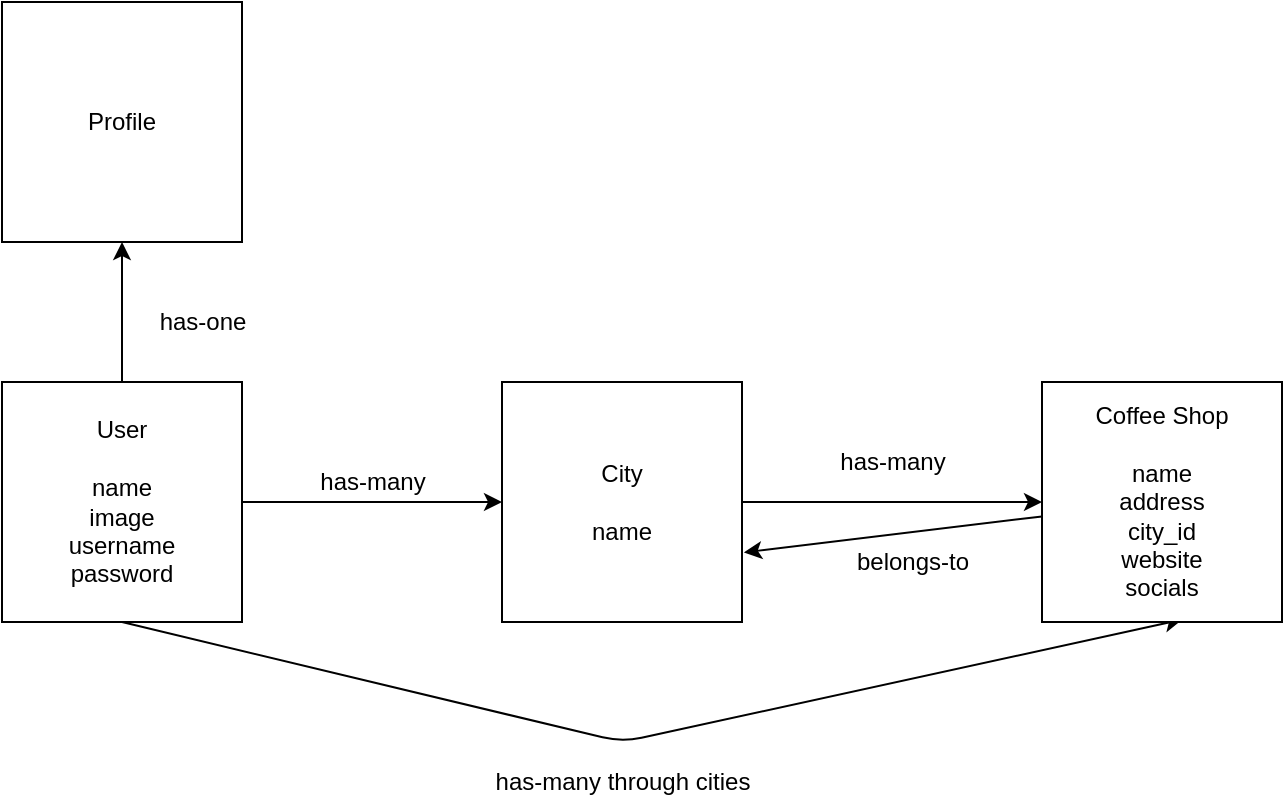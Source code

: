 <mxfile>
    <diagram id="y1o43mWWU5sQvqnKxSam" name="Page-1">
        <mxGraphModel dx="813" dy="1492" grid="1" gridSize="10" guides="1" tooltips="1" connect="1" arrows="1" fold="1" page="1" pageScale="1" pageWidth="850" pageHeight="1100" math="0" shadow="0">
            <root>
                <mxCell id="0"/>
                <mxCell id="1" parent="0"/>
                <mxCell id="7" style="edgeStyle=none;html=1;exitX=1;exitY=0.5;exitDx=0;exitDy=0;entryX=0;entryY=0.5;entryDx=0;entryDy=0;" edge="1" parent="1" source="3" target="4">
                    <mxGeometry relative="1" as="geometry"/>
                </mxCell>
                <mxCell id="11" style="edgeStyle=none;html=1;exitX=0.5;exitY=1;exitDx=0;exitDy=0;entryX=0.585;entryY=0.99;entryDx=0;entryDy=0;entryPerimeter=0;" edge="1" parent="1" source="3" target="5">
                    <mxGeometry relative="1" as="geometry">
                        <Array as="points">
                            <mxPoint x="370" y="330"/>
                        </Array>
                    </mxGeometry>
                </mxCell>
                <mxCell id="16" style="edgeStyle=none;html=1;exitX=0.5;exitY=0;exitDx=0;exitDy=0;entryX=0.5;entryY=1;entryDx=0;entryDy=0;" edge="1" parent="1" source="3" target="6">
                    <mxGeometry relative="1" as="geometry"/>
                </mxCell>
                <mxCell id="3" value="User&lt;br&gt;&lt;br&gt;name&lt;br&gt;image&lt;br&gt;username&lt;br&gt;password" style="whiteSpace=wrap;html=1;aspect=fixed;" vertex="1" parent="1">
                    <mxGeometry x="60" y="150" width="120" height="120" as="geometry"/>
                </mxCell>
                <mxCell id="13" style="edgeStyle=none;html=1;exitX=1;exitY=0.5;exitDx=0;exitDy=0;entryX=0;entryY=0.5;entryDx=0;entryDy=0;" edge="1" parent="1" source="4" target="5">
                    <mxGeometry relative="1" as="geometry"/>
                </mxCell>
                <mxCell id="4" value="City&lt;br&gt;&lt;br&gt;name" style="whiteSpace=wrap;html=1;aspect=fixed;" vertex="1" parent="1">
                    <mxGeometry x="310" y="150" width="120" height="120" as="geometry"/>
                </mxCell>
                <mxCell id="18" style="edgeStyle=none;html=1;entryX=1.008;entryY=0.71;entryDx=0;entryDy=0;entryPerimeter=0;" edge="1" parent="1" source="5" target="4">
                    <mxGeometry relative="1" as="geometry"/>
                </mxCell>
                <mxCell id="5" value="Coffee Shop&lt;br&gt;&lt;br&gt;name&lt;br&gt;address&lt;br&gt;city_id&lt;br&gt;website&lt;br&gt;socials" style="whiteSpace=wrap;html=1;aspect=fixed;" vertex="1" parent="1">
                    <mxGeometry x="580" y="150" width="120" height="120" as="geometry"/>
                </mxCell>
                <mxCell id="6" value="Profile" style="whiteSpace=wrap;html=1;aspect=fixed;" vertex="1" parent="1">
                    <mxGeometry x="60" y="-40" width="120" height="120" as="geometry"/>
                </mxCell>
                <mxCell id="8" value="has-many" style="text;html=1;align=center;verticalAlign=middle;resizable=0;points=[];autosize=1;strokeColor=none;fillColor=none;" vertex="1" parent="1">
                    <mxGeometry x="210" y="190" width="70" height="20" as="geometry"/>
                </mxCell>
                <mxCell id="12" value="has-many through cities" style="text;html=1;align=center;verticalAlign=middle;resizable=0;points=[];autosize=1;strokeColor=none;fillColor=none;" vertex="1" parent="1">
                    <mxGeometry x="300" y="340" width="140" height="20" as="geometry"/>
                </mxCell>
                <mxCell id="14" value="has-many" style="text;html=1;align=center;verticalAlign=middle;resizable=0;points=[];autosize=1;strokeColor=none;fillColor=none;" vertex="1" parent="1">
                    <mxGeometry x="470" y="180" width="70" height="20" as="geometry"/>
                </mxCell>
                <mxCell id="15" value="belongs-to" style="text;html=1;align=center;verticalAlign=middle;resizable=0;points=[];autosize=1;strokeColor=none;fillColor=none;" vertex="1" parent="1">
                    <mxGeometry x="480" y="230" width="70" height="20" as="geometry"/>
                </mxCell>
                <mxCell id="17" value="has-one" style="text;html=1;align=center;verticalAlign=middle;resizable=0;points=[];autosize=1;strokeColor=none;fillColor=none;" vertex="1" parent="1">
                    <mxGeometry x="130" y="110" width="60" height="20" as="geometry"/>
                </mxCell>
            </root>
        </mxGraphModel>
    </diagram>
</mxfile>